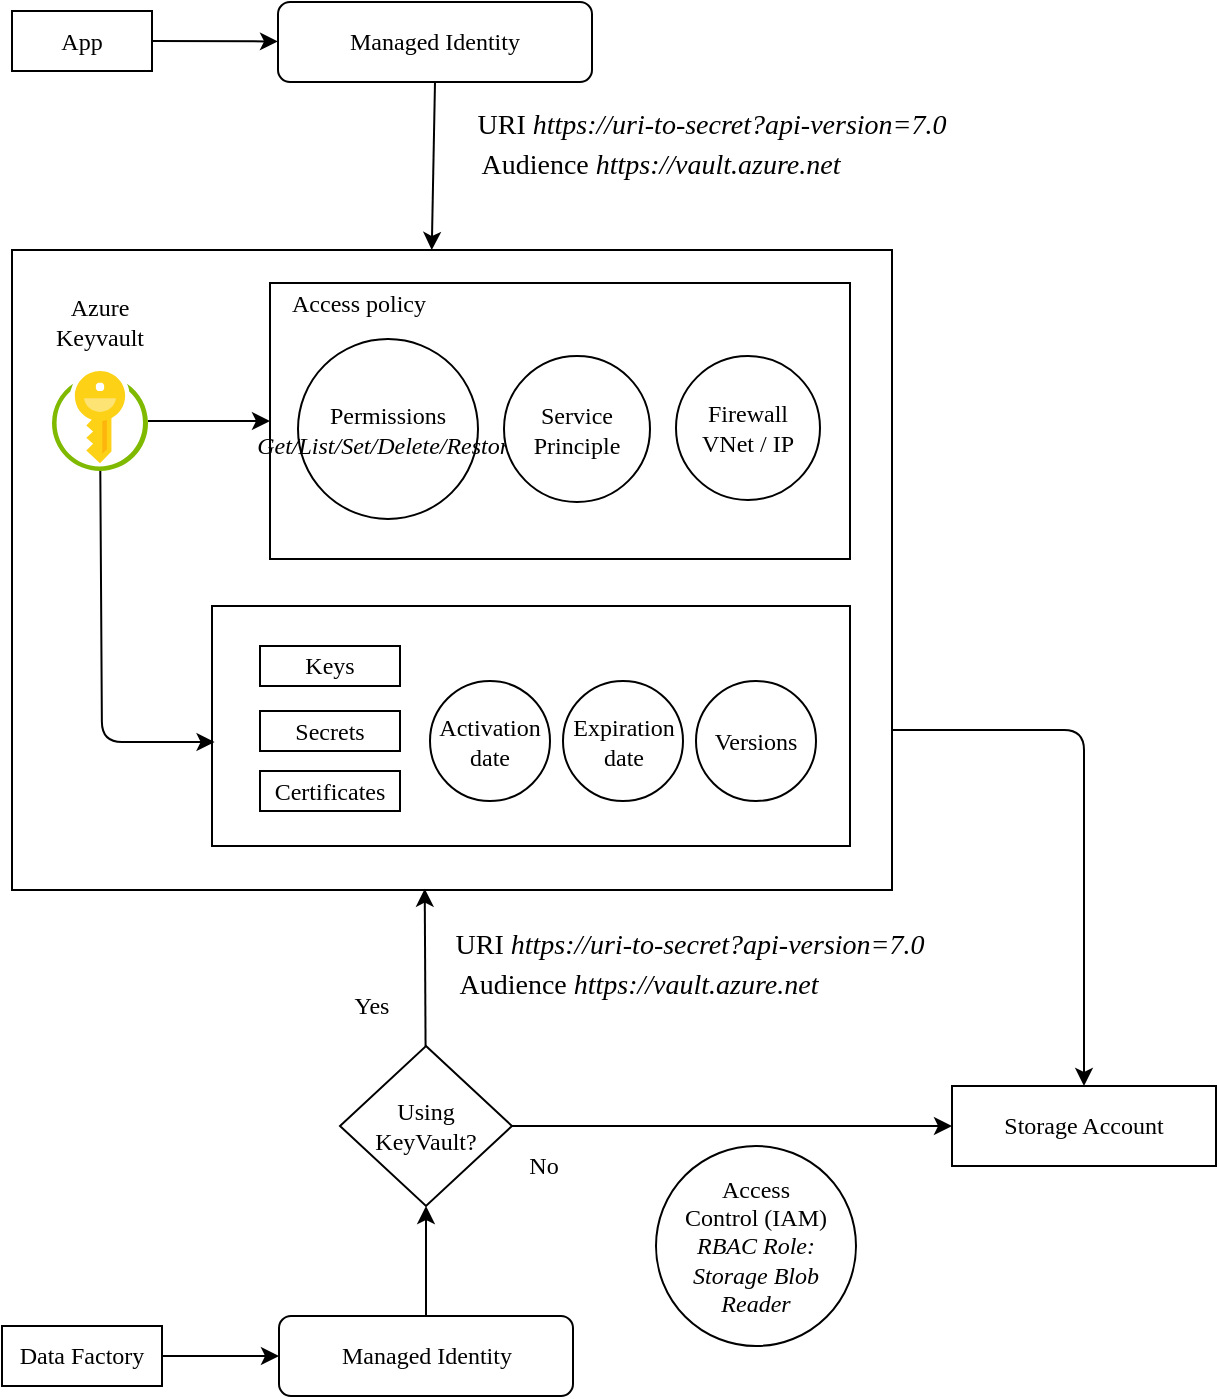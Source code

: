 <mxfile version="12.1.3" type="device" pages="1"><diagram id="S5k9Wi0amJ3152-O9uND" name="Page-1"><mxGraphModel dx="2011" dy="860" grid="1" gridSize="10" guides="1" tooltips="1" connect="1" arrows="1" fold="1" page="1" pageScale="1" pageWidth="850" pageHeight="1100" math="0" shadow="0"><root><mxCell id="0"/><mxCell id="1" parent="0"/><mxCell id="ESPYaX8r0ey1SjZf2rnO-36" value="" style="rounded=0;whiteSpace=wrap;html=1;fontFamily=Times New Roman;" parent="1" vertex="1"><mxGeometry x="140" y="242" width="440" height="320" as="geometry"/></mxCell><mxCell id="ESPYaX8r0ey1SjZf2rnO-37" value="" style="rounded=0;whiteSpace=wrap;html=1;fontFamily=Times New Roman;" parent="1" vertex="1"><mxGeometry x="269" y="258.5" width="290" height="138" as="geometry"/></mxCell><mxCell id="ESPYaX8r0ey1SjZf2rnO-32" value="" style="rounded=0;whiteSpace=wrap;html=1;fontFamily=Times New Roman;" parent="1" vertex="1"><mxGeometry x="240" y="420" width="319" height="120" as="geometry"/></mxCell><mxCell id="ESPYaX8r0ey1SjZf2rnO-2" value="" style="aspect=fixed;html=1;points=[];align=center;image;fontSize=12;image=img/lib/mscae/Key_Vaults.svg;fontFamily=Times New Roman;" parent="1" vertex="1"><mxGeometry x="160" y="302.5" width="48" height="50" as="geometry"/></mxCell><mxCell id="ESPYaX8r0ey1SjZf2rnO-3" value="&lt;div&gt;Keys&lt;/div&gt;" style="rounded=0;whiteSpace=wrap;html=1;fontFamily=Times New Roman;" parent="1" vertex="1"><mxGeometry x="264" y="440" width="70" height="20" as="geometry"/></mxCell><mxCell id="ESPYaX8r0ey1SjZf2rnO-4" value="Secrets" style="rounded=0;whiteSpace=wrap;html=1;fontFamily=Times New Roman;" parent="1" vertex="1"><mxGeometry x="264" y="472.5" width="70" height="20" as="geometry"/></mxCell><mxCell id="ESPYaX8r0ey1SjZf2rnO-5" value="Certificates" style="rounded=0;whiteSpace=wrap;html=1;fontFamily=Times New Roman;" parent="1" vertex="1"><mxGeometry x="264" y="502.5" width="70" height="20" as="geometry"/></mxCell><mxCell id="ESPYaX8r0ey1SjZf2rnO-6" value="&lt;div&gt;Permissions&lt;/div&gt;&lt;div&gt;&lt;i&gt;Get/List/Set/Delete/Restore&lt;/i&gt;&lt;/div&gt;" style="ellipse;whiteSpace=wrap;html=1;aspect=fixed;fontFamily=Times New Roman;" parent="1" vertex="1"><mxGeometry x="283" y="286.5" width="90" height="90" as="geometry"/></mxCell><mxCell id="ESPYaX8r0ey1SjZf2rnO-8" value="Managed Identity" style="rounded=1;whiteSpace=wrap;html=1;fontFamily=Times New Roman;" parent="1" vertex="1"><mxGeometry x="273" y="118" width="157" height="40" as="geometry"/></mxCell><mxCell id="ESPYaX8r0ey1SjZf2rnO-11" value="App" style="rounded=0;whiteSpace=wrap;html=1;fontFamily=Times New Roman;" parent="1" vertex="1"><mxGeometry x="140" y="122.5" width="70" height="30" as="geometry"/></mxCell><mxCell id="ESPYaX8r0ey1SjZf2rnO-15" value="" style="endArrow=classic;html=1;exitX=1;exitY=0.5;exitDx=0;exitDy=0;fontFamily=Times New Roman;" parent="1" source="ESPYaX8r0ey1SjZf2rnO-11" target="ESPYaX8r0ey1SjZf2rnO-8" edge="1"><mxGeometry width="50" height="50" relative="1" as="geometry"><mxPoint x="41.5" y="202.5" as="sourcePoint"/><mxPoint x="-213.5" y="182.5" as="targetPoint"/></mxGeometry></mxCell><mxCell id="ESPYaX8r0ey1SjZf2rnO-23" value="Azure Keyvault" style="text;html=1;strokeColor=none;fillColor=none;align=center;verticalAlign=middle;whiteSpace=wrap;rounded=0;fontFamily=Times New Roman;" parent="1" vertex="1"><mxGeometry x="164" y="267.5" width="40" height="20" as="geometry"/></mxCell><mxCell id="ESPYaX8r0ey1SjZf2rnO-24" value="&lt;div&gt;Firewall&lt;/div&gt;&lt;div&gt;VNet / IP&lt;br&gt;&lt;/div&gt;" style="ellipse;whiteSpace=wrap;html=1;aspect=fixed;fontFamily=Times New Roman;" parent="1" vertex="1"><mxGeometry x="472" y="295" width="72" height="72" as="geometry"/></mxCell><mxCell id="ESPYaX8r0ey1SjZf2rnO-34" value="&lt;div&gt;Activation &lt;br&gt;&lt;/div&gt;&lt;div&gt;date&lt;br&gt;&lt;/div&gt;" style="ellipse;whiteSpace=wrap;html=1;aspect=fixed;fontFamily=Times New Roman;" parent="1" vertex="1"><mxGeometry x="349" y="457.5" width="60" height="60" as="geometry"/></mxCell><mxCell id="ESPYaX8r0ey1SjZf2rnO-35" value="&lt;div&gt;Expiration&lt;/div&gt;&lt;div&gt;date&lt;br&gt;&lt;/div&gt;" style="ellipse;whiteSpace=wrap;html=1;aspect=fixed;fontFamily=Times New Roman;" parent="1" vertex="1"><mxGeometry x="415.5" y="457.5" width="60" height="60" as="geometry"/></mxCell><mxCell id="ESPYaX8r0ey1SjZf2rnO-38" value="Access policy" style="text;html=1;strokeColor=none;fillColor=none;align=center;verticalAlign=middle;whiteSpace=wrap;rounded=0;fontFamily=Times New Roman;" parent="1" vertex="1"><mxGeometry x="257" y="259" width="113" height="20" as="geometry"/></mxCell><mxCell id="ESPYaX8r0ey1SjZf2rnO-39" value="&lt;div&gt;Service &lt;br&gt;&lt;/div&gt;&lt;div&gt;Principle&lt;br&gt;&lt;/div&gt;" style="ellipse;whiteSpace=wrap;html=1;aspect=fixed;fontFamily=Times New Roman;" parent="1" vertex="1"><mxGeometry x="386" y="295" width="73" height="73" as="geometry"/></mxCell><mxCell id="ESPYaX8r0ey1SjZf2rnO-43" value="&lt;font style=&quot;font-size: 14px&quot;&gt;URI &lt;i&gt;https://uri-to-secret?api-version=7.0&lt;/i&gt;&lt;/font&gt;" style="text;html=1;strokeColor=none;fillColor=none;align=center;verticalAlign=middle;whiteSpace=wrap;rounded=0;fontFamily=Times New Roman;" parent="1" vertex="1"><mxGeometry x="340" y="170" width="300" height="20" as="geometry"/></mxCell><mxCell id="ESPYaX8r0ey1SjZf2rnO-45" value="" style="endArrow=classic;html=1;entryX=0;entryY=0.5;entryDx=0;entryDy=0;fontFamily=Times New Roman;" parent="1" source="ESPYaX8r0ey1SjZf2rnO-2" target="ESPYaX8r0ey1SjZf2rnO-37" edge="1"><mxGeometry width="50" height="50" relative="1" as="geometry"><mxPoint x="188" y="410" as="sourcePoint"/><mxPoint x="40" y="380" as="targetPoint"/></mxGeometry></mxCell><mxCell id="ESPYaX8r0ey1SjZf2rnO-46" value="" style="endArrow=classic;html=1;entryX=0.004;entryY=0.567;entryDx=0;entryDy=0;entryPerimeter=0;fontFamily=Times New Roman;" parent="1" source="ESPYaX8r0ey1SjZf2rnO-2" target="ESPYaX8r0ey1SjZf2rnO-32" edge="1"><mxGeometry width="50" height="50" relative="1" as="geometry"><mxPoint x="220" y="350" as="sourcePoint"/><mxPoint x="270" y="300" as="targetPoint"/><Array as="points"><mxPoint x="185" y="488"/></Array></mxGeometry></mxCell><mxCell id="ESPYaX8r0ey1SjZf2rnO-49" value="&lt;font style=&quot;font-size: 14px&quot;&gt;Audience &lt;i&gt;https://vault.azure.net&lt;/i&gt;&lt;/font&gt;" style="text;html=1;strokeColor=none;fillColor=none;align=center;verticalAlign=middle;whiteSpace=wrap;rounded=0;fontFamily=Times New Roman;" parent="1" vertex="1"><mxGeometry x="339" y="190" width="251" height="20" as="geometry"/></mxCell><mxCell id="ESPYaX8r0ey1SjZf2rnO-53" value="Versions" style="ellipse;whiteSpace=wrap;html=1;aspect=fixed;fontFamily=Times New Roman;" parent="1" vertex="1"><mxGeometry x="482" y="457.5" width="60" height="60" as="geometry"/></mxCell><mxCell id="ESPYaX8r0ey1SjZf2rnO-55" value="" style="endArrow=classic;html=1;exitX=0.5;exitY=1;exitDx=0;exitDy=0;entryX=0.477;entryY=0;entryDx=0;entryDy=0;entryPerimeter=0;fontFamily=Times New Roman;" parent="1" source="ESPYaX8r0ey1SjZf2rnO-8" target="ESPYaX8r0ey1SjZf2rnO-36" edge="1"><mxGeometry width="50" height="50" relative="1" as="geometry"><mxPoint x="350" y="230" as="sourcePoint"/><mxPoint x="400" y="180" as="targetPoint"/></mxGeometry></mxCell><mxCell id="RacVWstIc99ADJfRNqzq-5" value="" style="edgeStyle=orthogonalEdgeStyle;rounded=0;orthogonalLoop=1;jettySize=auto;html=1;fontFamily=Times New Roman;" edge="1" parent="1" source="RacVWstIc99ADJfRNqzq-1" target="RacVWstIc99ADJfRNqzq-3"><mxGeometry relative="1" as="geometry"/></mxCell><mxCell id="RacVWstIc99ADJfRNqzq-1" value="Data Factory" style="rounded=0;whiteSpace=wrap;html=1;fontFamily=Times New Roman;" vertex="1" parent="1"><mxGeometry x="135" y="780" width="80" height="30" as="geometry"/></mxCell><mxCell id="RacVWstIc99ADJfRNqzq-9" value="" style="edgeStyle=orthogonalEdgeStyle;rounded=0;orthogonalLoop=1;jettySize=auto;html=1;fontFamily=Times New Roman;" edge="1" parent="1" source="RacVWstIc99ADJfRNqzq-3" target="RacVWstIc99ADJfRNqzq-8"><mxGeometry relative="1" as="geometry"/></mxCell><mxCell id="RacVWstIc99ADJfRNqzq-3" value="Managed Identity" style="rounded=1;whiteSpace=wrap;html=1;fontFamily=Times New Roman;" vertex="1" parent="1"><mxGeometry x="273.5" y="775" width="147" height="40" as="geometry"/></mxCell><mxCell id="RacVWstIc99ADJfRNqzq-4" value="" style="endArrow=classic;html=1;entryX=0.469;entryY=0.998;entryDx=0;entryDy=0;entryPerimeter=0;fontFamily=Times New Roman;" edge="1" parent="1" source="RacVWstIc99ADJfRNqzq-8" target="ESPYaX8r0ey1SjZf2rnO-36"><mxGeometry width="50" height="50" relative="1" as="geometry"><mxPoint x="346" y="680" as="sourcePoint"/><mxPoint x="530" y="600" as="targetPoint"/></mxGeometry></mxCell><mxCell id="RacVWstIc99ADJfRNqzq-6" value="&lt;font style=&quot;font-size: 14px&quot;&gt;URI &lt;i&gt;https://uri-to-secret?api-version=7.0&lt;/i&gt;&lt;/font&gt;" style="text;html=1;strokeColor=none;fillColor=none;align=center;verticalAlign=middle;whiteSpace=wrap;rounded=0;fontFamily=Times New Roman;" vertex="1" parent="1"><mxGeometry x="329" y="580" width="300" height="20" as="geometry"/></mxCell><mxCell id="RacVWstIc99ADJfRNqzq-7" value="&lt;font style=&quot;font-size: 14px&quot;&gt;Audience &lt;i&gt;https://vault.azure.net&lt;/i&gt;&lt;/font&gt;" style="text;html=1;strokeColor=none;fillColor=none;align=center;verticalAlign=middle;whiteSpace=wrap;rounded=0;fontFamily=Times New Roman;" vertex="1" parent="1"><mxGeometry x="328" y="600" width="251" height="20" as="geometry"/></mxCell><mxCell id="RacVWstIc99ADJfRNqzq-8" value="&lt;div&gt;Using &lt;br&gt;&lt;/div&gt;&lt;div&gt;KeyVault?&lt;/div&gt;" style="rhombus;whiteSpace=wrap;html=1;fontFamily=Times New Roman;" vertex="1" parent="1"><mxGeometry x="304" y="640" width="86" height="80" as="geometry"/></mxCell><mxCell id="RacVWstIc99ADJfRNqzq-11" value="Yes" style="text;html=1;strokeColor=none;fillColor=none;align=center;verticalAlign=middle;whiteSpace=wrap;rounded=0;fontFamily=Times New Roman;" vertex="1" parent="1"><mxGeometry x="300" y="610" width="40" height="20" as="geometry"/></mxCell><mxCell id="RacVWstIc99ADJfRNqzq-12" value="" style="endArrow=classic;html=1;exitX=1;exitY=0.5;exitDx=0;exitDy=0;entryX=0;entryY=0.5;entryDx=0;entryDy=0;fontFamily=Times New Roman;" edge="1" parent="1" source="RacVWstIc99ADJfRNqzq-8" target="RacVWstIc99ADJfRNqzq-13"><mxGeometry width="50" height="50" relative="1" as="geometry"><mxPoint x="430" y="720" as="sourcePoint"/><mxPoint x="510" y="690" as="targetPoint"/></mxGeometry></mxCell><mxCell id="RacVWstIc99ADJfRNqzq-13" value="Storage Account" style="rounded=0;whiteSpace=wrap;html=1;fontFamily=Times New Roman;" vertex="1" parent="1"><mxGeometry x="610" y="660" width="132" height="40" as="geometry"/></mxCell><mxCell id="RacVWstIc99ADJfRNqzq-14" value="No" style="text;html=1;strokeColor=none;fillColor=none;align=center;verticalAlign=middle;whiteSpace=wrap;rounded=0;fontFamily=Times New Roman;" vertex="1" parent="1"><mxGeometry x="386" y="690" width="40" height="20" as="geometry"/></mxCell><mxCell id="RacVWstIc99ADJfRNqzq-18" value="" style="endArrow=classic;html=1;exitX=1;exitY=0.75;exitDx=0;exitDy=0;fontFamily=Times New Roman;" edge="1" parent="1" source="ESPYaX8r0ey1SjZf2rnO-36" target="RacVWstIc99ADJfRNqzq-13"><mxGeometry width="50" height="50" relative="1" as="geometry"><mxPoint x="720" y="470" as="sourcePoint"/><mxPoint x="680" y="630" as="targetPoint"/><Array as="points"><mxPoint x="676" y="482"/></Array></mxGeometry></mxCell><mxCell id="RacVWstIc99ADJfRNqzq-20" value="&lt;div&gt;Access&lt;/div&gt;&lt;div&gt;Control (IAM)&lt;br&gt;&lt;/div&gt;&lt;div&gt;&lt;i&gt;RBAC Role: Storage Blob Reader&lt;/i&gt;&lt;br&gt;&lt;/div&gt;" style="ellipse;whiteSpace=wrap;html=1;aspect=fixed;fontFamily=Times New Roman;" vertex="1" parent="1"><mxGeometry x="462" y="690" width="100" height="100" as="geometry"/></mxCell></root></mxGraphModel></diagram></mxfile>
